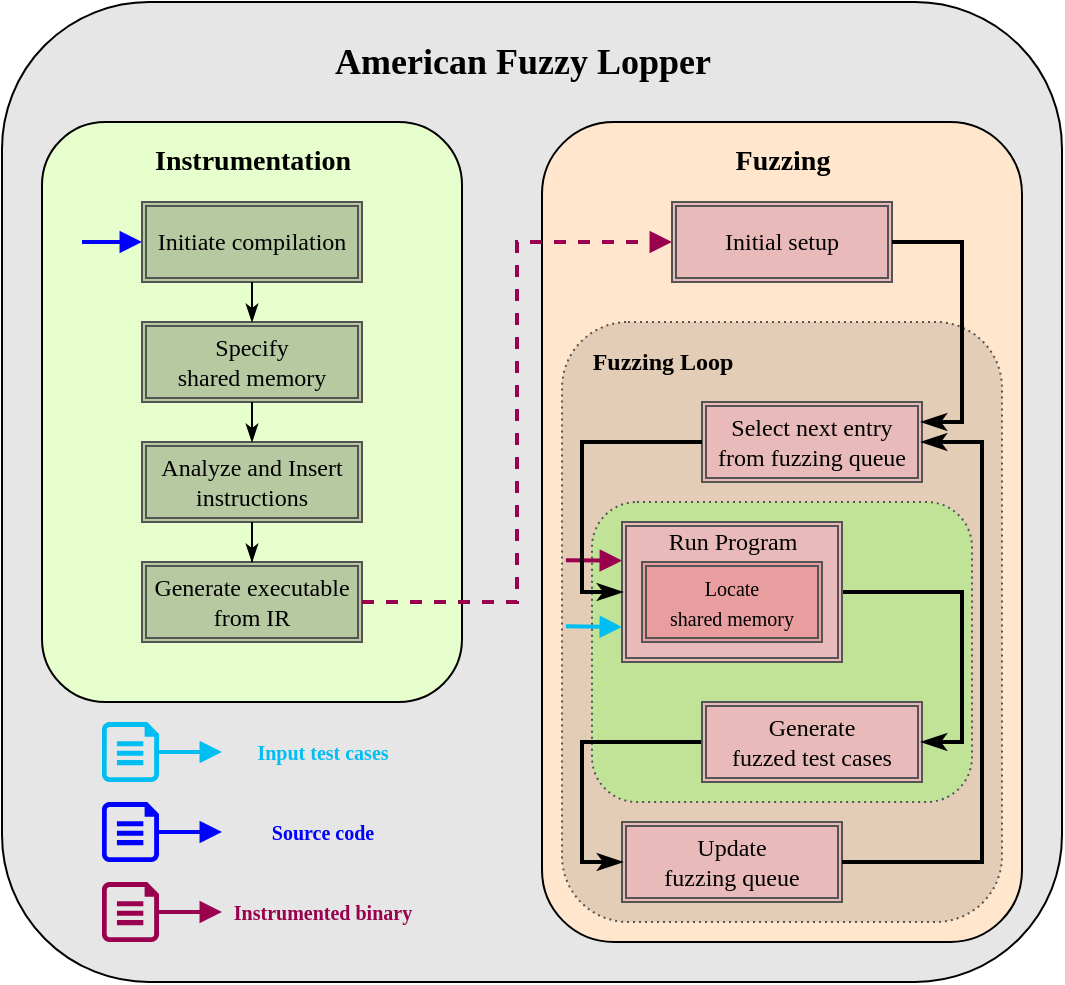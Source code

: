 <mxfile>
    <diagram id="CwqIJhX3pIehWAISivcS" name="Page-1">
        <mxGraphModel dx="578" dy="448" grid="1" gridSize="10" guides="1" tooltips="1" connect="1" arrows="1" fold="1" page="1" pageScale="1" pageWidth="827" pageHeight="1169" math="0" shadow="0">
            <root>
                <mxCell id="0"/>
                <mxCell id="1" parent="0"/>
                <mxCell id="2" value="" style="rounded=1;whiteSpace=wrap;html=1;fontFamily=Georgia;fontSize=12;fillColor=#E6E6E6;" parent="1" vertex="1">
                    <mxGeometry x="70" y="20" width="530" height="490" as="geometry"/>
                </mxCell>
                <mxCell id="5" value="" style="rounded=1;whiteSpace=wrap;html=1;fontFamily=Georgia;fontSize=12;fillColor=#FFE6CC;" parent="1" vertex="1">
                    <mxGeometry x="340" y="80" width="240" height="410" as="geometry"/>
                </mxCell>
                <mxCell id="60" value="" style="verticalLabelPosition=bottom;html=1;verticalAlign=top;align=center;strokeColor=none;shape=mxgraph.azure.cloud_services_configuration_file;pointerEvents=1;dashed=1;dashPattern=1 2;fontFamily=Georgia;fontSize=12;fillColor=#00BEF2;" parent="1" vertex="1">
                    <mxGeometry x="120" y="380" width="28.5" height="30" as="geometry"/>
                </mxCell>
                <mxCell id="4" value="" style="rounded=1;whiteSpace=wrap;html=1;fontFamily=Georgia;fontSize=12;fillColor=#E6FFCC;" parent="1" vertex="1">
                    <mxGeometry x="90" y="80" width="210" height="290" as="geometry"/>
                </mxCell>
                <mxCell id="6" value="&lt;span style=&quot;font-size: 14px&quot;&gt;&lt;b&gt;Instrumentation&lt;/b&gt;&lt;/span&gt;" style="text;html=1;align=center;verticalAlign=middle;resizable=0;points=[];autosize=1;fontSize=12;fontFamily=Georgia;" parent="1" vertex="1">
                    <mxGeometry x="140" y="90" width="110" height="20" as="geometry"/>
                </mxCell>
                <mxCell id="14" value="Initiate compilation" style="shape=ext;double=1;rounded=0;whiteSpace=wrap;html=1;strokeColor=#545454;strokeWidth=1;fontFamily=Georgia;fontSize=12;fillColor=#B6C9A1;" parent="1" vertex="1">
                    <mxGeometry x="140" y="120" width="110" height="40" as="geometry"/>
                </mxCell>
                <mxCell id="15" value="Specify&lt;br&gt;shared memory" style="shape=ext;double=1;rounded=0;whiteSpace=wrap;html=1;strokeColor=#545454;strokeWidth=1;fontFamily=Georgia;fontSize=12;fillColor=#B6C9A1;" parent="1" vertex="1">
                    <mxGeometry x="140" y="180" width="110" height="40" as="geometry"/>
                </mxCell>
                <mxCell id="25" style="edgeStyle=orthogonalEdgeStyle;rounded=0;orthogonalLoop=1;jettySize=auto;html=1;exitX=0.5;exitY=1;exitDx=0;exitDy=0;entryX=0.5;entryY=0;entryDx=0;entryDy=0;fontFamily=Georgia;fontSize=12;endArrow=classicThin;endFill=1;" parent="1" source="14" target="15" edge="1">
                    <mxGeometry x="90" y="80" as="geometry"/>
                </mxCell>
                <mxCell id="24" value="Analyze and Insert instructions" style="shape=ext;double=1;rounded=0;whiteSpace=wrap;html=1;strokeColor=#545454;strokeWidth=1;fontFamily=Georgia;fontSize=12;fillColor=#B6C9A1;" parent="1" vertex="1">
                    <mxGeometry x="140" y="240" width="110" height="40" as="geometry"/>
                </mxCell>
                <mxCell id="28" style="edgeStyle=orthogonalEdgeStyle;rounded=0;orthogonalLoop=1;jettySize=auto;html=1;exitX=0.5;exitY=1;exitDx=0;exitDy=0;entryX=0.5;entryY=0;entryDx=0;entryDy=0;fontFamily=Georgia;fontSize=12;endArrow=classicThin;endFill=1;" parent="1" source="15" target="24" edge="1">
                    <mxGeometry x="90" y="80" as="geometry"/>
                </mxCell>
                <mxCell id="29" value="Generate executable from IR" style="shape=ext;double=1;rounded=0;whiteSpace=wrap;html=1;strokeColor=#545454;strokeWidth=1;fontFamily=Georgia;fontSize=12;fillColor=#B6C9A1;" parent="1" vertex="1">
                    <mxGeometry x="140" y="300" width="110" height="40" as="geometry"/>
                </mxCell>
                <mxCell id="30" style="edgeStyle=orthogonalEdgeStyle;rounded=0;orthogonalLoop=1;jettySize=auto;html=1;exitX=0.5;exitY=1;exitDx=0;exitDy=0;fontFamily=Georgia;fontSize=12;endArrow=classicThin;endFill=1;" parent="1" source="24" target="29" edge="1">
                    <mxGeometry x="90" y="80" as="geometry"/>
                </mxCell>
                <mxCell id="69" value="" style="verticalLabelPosition=bottom;html=1;verticalAlign=top;align=center;strokeColor=none;shape=mxgraph.azure.cloud_services_configuration_file;pointerEvents=1;dashed=1;dashPattern=1 2;fontFamily=Georgia;fontSize=12;fillColor=#0000FF;" parent="1" vertex="1">
                    <mxGeometry x="120" y="420" width="28.5" height="30" as="geometry"/>
                </mxCell>
                <mxCell id="70" value="" style="verticalLabelPosition=bottom;html=1;verticalAlign=top;align=center;strokeColor=none;shape=mxgraph.azure.cloud_services_configuration_file;pointerEvents=1;dashed=1;dashPattern=1 2;fontFamily=Georgia;fontSize=12;fillColor=#99004D;" parent="1" vertex="1">
                    <mxGeometry x="120" y="460" width="28.5" height="30" as="geometry"/>
                </mxCell>
                <mxCell id="72" value="" style="endArrow=block;html=1;strokeWidth=2;fontFamily=Georgia;fontSize=12;exitX=1;exitY=0.5;exitDx=0;exitDy=0;exitPerimeter=0;strokeColor=#00BEF2;endFill=1;" parent="1" source="60" edge="1">
                    <mxGeometry width="50" height="50" relative="1" as="geometry">
                        <mxPoint x="200" y="400" as="sourcePoint"/>
                        <mxPoint x="180" y="395" as="targetPoint"/>
                    </mxGeometry>
                </mxCell>
                <mxCell id="73" value="" style="endArrow=block;html=1;strokeWidth=2;fontFamily=Georgia;fontSize=12;exitX=1;exitY=0.5;exitDx=0;exitDy=0;exitPerimeter=0;strokeColor=#0000FF;endFill=1;" parent="1" source="69" edge="1">
                    <mxGeometry width="50" height="50" relative="1" as="geometry">
                        <mxPoint x="170" y="430" as="sourcePoint"/>
                        <mxPoint x="180" y="435" as="targetPoint"/>
                    </mxGeometry>
                </mxCell>
                <mxCell id="74" value="" style="endArrow=block;html=1;strokeWidth=2;fontFamily=Georgia;fontSize=12;exitX=1;exitY=0.5;exitDx=0;exitDy=0;exitPerimeter=0;endFill=1;strokeColor=#99004D;" parent="1" source="70" edge="1">
                    <mxGeometry width="50" height="50" relative="1" as="geometry">
                        <mxPoint x="168.5" y="474.66" as="sourcePoint"/>
                        <mxPoint x="180" y="475" as="targetPoint"/>
                    </mxGeometry>
                </mxCell>
                <mxCell id="75" value="&lt;font color=&quot;#00bef2&quot; size=&quot;1&quot;&gt;&lt;b&gt;Input test cases&lt;/b&gt;&lt;/font&gt;" style="text;html=1;align=center;verticalAlign=middle;resizable=0;points=[];autosize=1;fontSize=12;fontFamily=Georgia;" parent="1" vertex="1">
                    <mxGeometry x="190" y="385" width="80" height="20" as="geometry"/>
                </mxCell>
                <mxCell id="76" value="&lt;font color=&quot;#0000ff&quot; size=&quot;1&quot;&gt;&lt;b&gt;Source code&lt;/b&gt;&lt;/font&gt;" style="text;html=1;align=center;verticalAlign=middle;resizable=0;points=[];autosize=1;fontSize=12;fontFamily=Georgia;" parent="1" vertex="1">
                    <mxGeometry x="195" y="425" width="70" height="20" as="geometry"/>
                </mxCell>
                <mxCell id="77" value="&lt;b style=&quot;font-size: x-small&quot;&gt;&lt;font color=&quot;#99004d&quot;&gt;Instrumented binary&lt;/font&gt;&lt;/b&gt;" style="text;html=1;align=center;verticalAlign=middle;resizable=0;points=[];autosize=1;fontSize=12;fontFamily=Georgia;" parent="1" vertex="1">
                    <mxGeometry x="180" y="465" width="100" height="20" as="geometry"/>
                </mxCell>
                <mxCell id="54" value="" style="rounded=1;whiteSpace=wrap;html=1;strokeColor=#545454;strokeWidth=1;fontFamily=Georgia;fontSize=12;dashed=1;dashPattern=1 2;fillColor=#E3CDB6;" parent="1" vertex="1">
                    <mxGeometry x="350" y="180" width="220" height="300" as="geometry"/>
                </mxCell>
                <mxCell id="7" value="&lt;b&gt;&lt;font style=&quot;font-size: 14px&quot;&gt;Fuzzing&lt;/font&gt;&lt;/b&gt;" style="text;html=1;align=center;verticalAlign=middle;resizable=0;points=[];autosize=1;fontSize=12;fontFamily=Georgia;" parent="1" vertex="1">
                    <mxGeometry x="430" y="90" width="60" height="20" as="geometry"/>
                </mxCell>
                <mxCell id="31" value="Initial setup" style="shape=ext;double=1;rounded=0;whiteSpace=wrap;html=1;strokeColor=#545454;strokeWidth=1;fontFamily=Georgia;fontSize=12;fillColor=#E8BABA;" parent="1" vertex="1">
                    <mxGeometry x="405" y="120" width="110" height="40" as="geometry"/>
                </mxCell>
                <mxCell id="55" value="&lt;font size=&quot;1&quot;&gt;&lt;b style=&quot;font-size: 12px&quot;&gt;Fuzzing Loop&lt;/b&gt;&lt;/font&gt;" style="text;html=1;align=center;verticalAlign=middle;resizable=0;points=[];autosize=1;fontSize=12;fontFamily=Georgia;" parent="1" vertex="1">
                    <mxGeometry x="355" y="190" width="90" height="20" as="geometry"/>
                </mxCell>
                <mxCell id="3" value="&lt;b&gt;&lt;font style=&quot;font-size: 18px&quot;&gt;American Fuzzy Lopper&lt;/font&gt;&lt;/b&gt;" style="text;html=1;align=center;verticalAlign=middle;resizable=0;points=[];autosize=1;fontFamily=Georgia;fontSize=12;" parent="1" vertex="1">
                    <mxGeometry x="230" y="40" width="200" height="20" as="geometry"/>
                </mxCell>
                <mxCell id="78" style="edgeStyle=orthogonalEdgeStyle;rounded=0;orthogonalLoop=1;jettySize=auto;html=1;exitX=1;exitY=0.5;exitDx=0;exitDy=0;entryX=0;entryY=0.5;entryDx=0;entryDy=0;endArrow=block;endFill=1;strokeWidth=2;fontFamily=Georgia;fontSize=12;dashed=1;strokeColor=#99004D;" parent="1" source="29" target="31" edge="1">
                    <mxGeometry relative="1" as="geometry"/>
                </mxCell>
                <mxCell id="80" value="" style="endArrow=block;html=1;strokeWidth=2;fontFamily=Georgia;fontSize=12;strokeColor=#0000FF;endFill=1;entryX=0;entryY=0.5;entryDx=0;entryDy=0;" parent="1" target="14" edge="1">
                    <mxGeometry width="50" height="50" relative="1" as="geometry">
                        <mxPoint x="110" y="140" as="sourcePoint"/>
                        <mxPoint x="121.5" y="139.58" as="targetPoint"/>
                    </mxGeometry>
                </mxCell>
                <mxCell id="85" value="" style="rounded=1;whiteSpace=wrap;html=1;strokeColor=#545454;strokeWidth=1;fontFamily=Georgia;fontSize=12;dashed=1;dashPattern=1 2;fillColor=#C0E398;" vertex="1" parent="1">
                    <mxGeometry x="365" y="270" width="190" height="150" as="geometry"/>
                </mxCell>
                <mxCell id="34" value="Update&lt;br&gt;fuzzing queue" style="shape=ext;double=1;rounded=0;whiteSpace=wrap;html=1;strokeColor=#545454;strokeWidth=1;fontFamily=Georgia;fontSize=12;fillColor=#E8BABA;" parent="1" vertex="1">
                    <mxGeometry x="380" y="430" width="110" height="40" as="geometry"/>
                </mxCell>
                <mxCell id="50" style="edgeStyle=orthogonalEdgeStyle;rounded=0;orthogonalLoop=1;jettySize=auto;html=1;exitX=0;exitY=0.5;exitDx=0;exitDy=0;entryX=0;entryY=0.5;entryDx=0;entryDy=0;endArrow=classicThin;endFill=1;strokeWidth=2;fontFamily=Georgia;fontSize=12;" parent="1" source="44" target="34" edge="1">
                    <mxGeometry x="340" y="70" as="geometry"/>
                </mxCell>
                <mxCell id="44" value="Generate&lt;br&gt;fuzzed test cases" style="shape=ext;double=1;rounded=0;whiteSpace=wrap;html=1;strokeColor=#545454;strokeWidth=1;fontFamily=Georgia;fontSize=12;fillColor=#E8BABA;" parent="1" vertex="1">
                    <mxGeometry x="420" y="370" width="110" height="40" as="geometry"/>
                </mxCell>
                <mxCell id="45" value="Select next entry&lt;br&gt;from fuzzing queue" style="shape=ext;double=1;rounded=0;whiteSpace=wrap;html=1;strokeColor=#545454;strokeWidth=1;fontFamily=Georgia;fontSize=12;fillColor=#E8BABA;" parent="1" vertex="1">
                    <mxGeometry x="420" y="220" width="110" height="40" as="geometry"/>
                </mxCell>
                <mxCell id="58" style="edgeStyle=orthogonalEdgeStyle;rounded=0;orthogonalLoop=1;jettySize=auto;html=1;exitX=1;exitY=0.5;exitDx=0;exitDy=0;entryX=1;entryY=0.25;entryDx=0;entryDy=0;endArrow=classicThin;endFill=1;strokeWidth=2;fontFamily=Georgia;fontSize=12;" parent="1" source="31" target="45" edge="1">
                    <mxGeometry x="340" y="70" as="geometry"/>
                </mxCell>
                <mxCell id="49" style="edgeStyle=orthogonalEdgeStyle;rounded=0;orthogonalLoop=1;jettySize=auto;html=1;exitX=1;exitY=0.5;exitDx=0;exitDy=0;entryX=1;entryY=0.5;entryDx=0;entryDy=0;endArrow=classicThin;endFill=1;strokeWidth=2;fontFamily=Georgia;fontSize=12;" parent="1" source="33" target="44" edge="1">
                    <mxGeometry x="340" y="70" as="geometry"/>
                </mxCell>
                <mxCell id="53" style="edgeStyle=orthogonalEdgeStyle;rounded=0;orthogonalLoop=1;jettySize=auto;html=1;exitX=1;exitY=0.5;exitDx=0;exitDy=0;entryX=1;entryY=0.5;entryDx=0;entryDy=0;endArrow=classicThin;endFill=1;strokeWidth=2;fontFamily=Georgia;fontSize=12;" parent="1" source="34" target="45" edge="1">
                    <mxGeometry x="340" y="70" as="geometry">
                        <Array as="points">
                            <mxPoint x="560" y="450"/>
                            <mxPoint x="560" y="240"/>
                        </Array>
                    </mxGeometry>
                </mxCell>
                <mxCell id="33" value="" style="shape=ext;double=1;rounded=0;whiteSpace=wrap;html=1;strokeColor=#545454;strokeWidth=1;fontFamily=Georgia;fontSize=12;fillColor=#E8BABA;" parent="1" vertex="1">
                    <mxGeometry x="380" y="280" width="110" height="70" as="geometry"/>
                </mxCell>
                <mxCell id="43" value="&lt;font style=&quot;font-size: 10px&quot;&gt;Locate&lt;br&gt;shared memory&lt;/font&gt;" style="shape=ext;double=1;rounded=0;whiteSpace=wrap;html=1;strokeColor=#545454;strokeWidth=1;fontFamily=Georgia;fontSize=12;fillColor=#E89E9E;" parent="1" vertex="1">
                    <mxGeometry x="390" y="300" width="90" height="40" as="geometry"/>
                </mxCell>
                <mxCell id="79" value="" style="endArrow=block;html=1;strokeWidth=2;fontFamily=Georgia;fontSize=12;strokeColor=#00BEF2;endFill=1;entryX=0;entryY=0.75;entryDx=0;entryDy=0;exitX=0.009;exitY=0.507;exitDx=0;exitDy=0;exitPerimeter=0;" parent="1" source="54" target="33" edge="1">
                    <mxGeometry width="50" height="50" relative="1" as="geometry">
                        <mxPoint x="360" y="333" as="sourcePoint"/>
                        <mxPoint x="371.5" y="329.58" as="targetPoint"/>
                    </mxGeometry>
                </mxCell>
                <mxCell id="81" value="" style="endArrow=block;html=1;strokeWidth=2;fontFamily=Georgia;fontSize=12;endFill=1;strokeColor=#99004D;exitX=0.009;exitY=0.397;exitDx=0;exitDy=0;exitPerimeter=0;" parent="1" source="54" edge="1">
                    <mxGeometry width="50" height="50" relative="1" as="geometry">
                        <mxPoint x="353" y="299" as="sourcePoint"/>
                        <mxPoint x="380" y="299.31" as="targetPoint"/>
                    </mxGeometry>
                </mxCell>
                <mxCell id="48" style="edgeStyle=orthogonalEdgeStyle;rounded=0;orthogonalLoop=1;jettySize=auto;html=1;exitX=0;exitY=0.5;exitDx=0;exitDy=0;entryX=0;entryY=0.5;entryDx=0;entryDy=0;endArrow=classicThin;endFill=1;strokeWidth=2;fontFamily=Georgia;fontSize=12;" parent="1" source="45" target="33" edge="1">
                    <mxGeometry x="340" y="70" as="geometry"/>
                </mxCell>
                <mxCell id="42" value="Run Program" style="text;html=1;align=center;verticalAlign=middle;resizable=0;points=[];autosize=1;fontSize=12;fontFamily=Georgia;" parent="1" vertex="1">
                    <mxGeometry x="395" y="280" width="80" height="20" as="geometry"/>
                </mxCell>
            </root>
        </mxGraphModel>
    </diagram>
</mxfile>